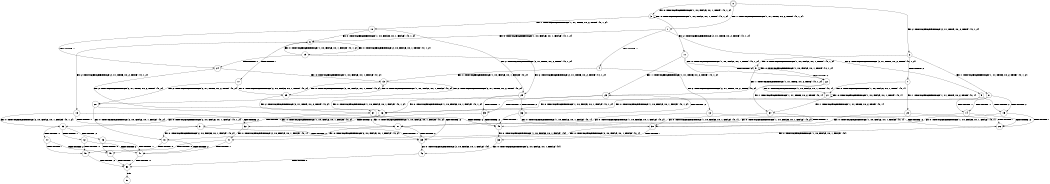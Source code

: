 digraph BCG {
size = "7, 10.5";
center = TRUE;
node [shape = circle];
0 [peripheries = 2];
0 -> 1 [label = "EX !1 !ATOMIC_EXCH_BRANCH (1, +1, TRUE, +0, 2, TRUE) !{0, 1, 2}"];
0 -> 2 [label = "EX !2 !ATOMIC_EXCH_BRANCH (2, +1, TRUE, +0, 2, TRUE) !{0, 1, 2}"];
0 -> 3 [label = "EX !0 !ATOMIC_EXCH_BRANCH (1, +0, FALSE, +0, 1, TRUE) !{0, 1, 2}"];
1 -> 4 [label = "TERMINATE !1"];
1 -> 5 [label = "EX !2 !ATOMIC_EXCH_BRANCH (2, +1, TRUE, +0, 2, TRUE) !{0, 1, 2}"];
1 -> 6 [label = "EX !0 !ATOMIC_EXCH_BRANCH (1, +0, FALSE, +0, 1, FALSE) !{0, 1, 2}"];
2 -> 7 [label = "TERMINATE !2"];
2 -> 8 [label = "EX !1 !ATOMIC_EXCH_BRANCH (1, +1, TRUE, +0, 2, TRUE) !{0, 1, 2}"];
2 -> 9 [label = "EX !0 !ATOMIC_EXCH_BRANCH (1, +0, FALSE, +0, 1, TRUE) !{0, 1, 2}"];
3 -> 10 [label = "EX !1 !ATOMIC_EXCH_BRANCH (1, +1, TRUE, +0, 2, TRUE) !{0, 1, 2}"];
3 -> 11 [label = "EX !2 !ATOMIC_EXCH_BRANCH (2, +1, TRUE, +0, 2, TRUE) !{0, 1, 2}"];
3 -> 3 [label = "EX !0 !ATOMIC_EXCH_BRANCH (1, +0, FALSE, +0, 1, TRUE) !{0, 1, 2}"];
4 -> 12 [label = "EX !2 !ATOMIC_EXCH_BRANCH (2, +1, TRUE, +0, 2, TRUE) !{0, 2}"];
4 -> 13 [label = "EX !0 !ATOMIC_EXCH_BRANCH (1, +0, FALSE, +0, 1, FALSE) !{0, 2}"];
5 -> 14 [label = "TERMINATE !1"];
5 -> 15 [label = "TERMINATE !2"];
5 -> 16 [label = "EX !0 !ATOMIC_EXCH_BRANCH (1, +0, FALSE, +0, 1, FALSE) !{0, 1, 2}"];
6 -> 17 [label = "TERMINATE !1"];
6 -> 18 [label = "EX !2 !ATOMIC_EXCH_BRANCH (2, +1, TRUE, +0, 2, TRUE) !{0, 1, 2}"];
6 -> 19 [label = "EX !0 !ATOMIC_EXCH_BRANCH (2, +0, FALSE, +0, 1, TRUE) !{0, 1, 2}"];
7 -> 20 [label = "EX !1 !ATOMIC_EXCH_BRANCH (1, +1, TRUE, +0, 2, TRUE) !{0, 1}"];
7 -> 21 [label = "EX !0 !ATOMIC_EXCH_BRANCH (1, +0, FALSE, +0, 1, TRUE) !{0, 1}"];
8 -> 14 [label = "TERMINATE !1"];
8 -> 15 [label = "TERMINATE !2"];
8 -> 16 [label = "EX !0 !ATOMIC_EXCH_BRANCH (1, +0, FALSE, +0, 1, FALSE) !{0, 1, 2}"];
9 -> 22 [label = "TERMINATE !2"];
9 -> 23 [label = "EX !1 !ATOMIC_EXCH_BRANCH (1, +1, TRUE, +0, 2, TRUE) !{0, 1, 2}"];
9 -> 9 [label = "EX !0 !ATOMIC_EXCH_BRANCH (1, +0, FALSE, +0, 1, TRUE) !{0, 1, 2}"];
10 -> 24 [label = "TERMINATE !1"];
10 -> 25 [label = "EX !2 !ATOMIC_EXCH_BRANCH (2, +1, TRUE, +0, 2, TRUE) !{0, 1, 2}"];
10 -> 6 [label = "EX !0 !ATOMIC_EXCH_BRANCH (1, +0, FALSE, +0, 1, FALSE) !{0, 1, 2}"];
11 -> 22 [label = "TERMINATE !2"];
11 -> 23 [label = "EX !1 !ATOMIC_EXCH_BRANCH (1, +1, TRUE, +0, 2, TRUE) !{0, 1, 2}"];
11 -> 9 [label = "EX !0 !ATOMIC_EXCH_BRANCH (1, +0, FALSE, +0, 1, TRUE) !{0, 1, 2}"];
12 -> 26 [label = "TERMINATE !2"];
12 -> 27 [label = "EX !0 !ATOMIC_EXCH_BRANCH (1, +0, FALSE, +0, 1, FALSE) !{0, 2}"];
13 -> 28 [label = "EX !2 !ATOMIC_EXCH_BRANCH (2, +1, TRUE, +0, 2, TRUE) !{0, 2}"];
13 -> 29 [label = "EX !0 !ATOMIC_EXCH_BRANCH (2, +0, FALSE, +0, 1, TRUE) !{0, 2}"];
14 -> 26 [label = "TERMINATE !2"];
14 -> 27 [label = "EX !0 !ATOMIC_EXCH_BRANCH (1, +0, FALSE, +0, 1, FALSE) !{0, 2}"];
15 -> 26 [label = "TERMINATE !1"];
15 -> 30 [label = "EX !0 !ATOMIC_EXCH_BRANCH (1, +0, FALSE, +0, 1, FALSE) !{0, 1}"];
16 -> 31 [label = "TERMINATE !1"];
16 -> 32 [label = "TERMINATE !2"];
16 -> 33 [label = "EX !0 !ATOMIC_EXCH_BRANCH (2, +0, FALSE, +0, 1, FALSE) !{0, 1, 2}"];
17 -> 28 [label = "EX !2 !ATOMIC_EXCH_BRANCH (2, +1, TRUE, +0, 2, TRUE) !{0, 2}"];
17 -> 29 [label = "EX !0 !ATOMIC_EXCH_BRANCH (2, +0, FALSE, +0, 1, TRUE) !{0, 2}"];
18 -> 31 [label = "TERMINATE !1"];
18 -> 32 [label = "TERMINATE !2"];
18 -> 33 [label = "EX !0 !ATOMIC_EXCH_BRANCH (2, +0, FALSE, +0, 1, FALSE) !{0, 1, 2}"];
19 -> 24 [label = "TERMINATE !1"];
19 -> 25 [label = "EX !2 !ATOMIC_EXCH_BRANCH (2, +1, TRUE, +0, 2, TRUE) !{0, 1, 2}"];
19 -> 6 [label = "EX !0 !ATOMIC_EXCH_BRANCH (1, +0, FALSE, +0, 1, FALSE) !{0, 1, 2}"];
20 -> 26 [label = "TERMINATE !1"];
20 -> 30 [label = "EX !0 !ATOMIC_EXCH_BRANCH (1, +0, FALSE, +0, 1, FALSE) !{0, 1}"];
21 -> 34 [label = "EX !1 !ATOMIC_EXCH_BRANCH (1, +1, TRUE, +0, 2, TRUE) !{0, 1}"];
21 -> 21 [label = "EX !0 !ATOMIC_EXCH_BRANCH (1, +0, FALSE, +0, 1, TRUE) !{0, 1}"];
22 -> 34 [label = "EX !1 !ATOMIC_EXCH_BRANCH (1, +1, TRUE, +0, 2, TRUE) !{0, 1}"];
22 -> 21 [label = "EX !0 !ATOMIC_EXCH_BRANCH (1, +0, FALSE, +0, 1, TRUE) !{0, 1}"];
23 -> 35 [label = "TERMINATE !1"];
23 -> 36 [label = "TERMINATE !2"];
23 -> 16 [label = "EX !0 !ATOMIC_EXCH_BRANCH (1, +0, FALSE, +0, 1, FALSE) !{0, 1, 2}"];
24 -> 37 [label = "EX !2 !ATOMIC_EXCH_BRANCH (2, +1, TRUE, +0, 2, TRUE) !{0, 2}"];
24 -> 13 [label = "EX !0 !ATOMIC_EXCH_BRANCH (1, +0, FALSE, +0, 1, FALSE) !{0, 2}"];
25 -> 35 [label = "TERMINATE !1"];
25 -> 36 [label = "TERMINATE !2"];
25 -> 16 [label = "EX !0 !ATOMIC_EXCH_BRANCH (1, +0, FALSE, +0, 1, FALSE) !{0, 1, 2}"];
26 -> 38 [label = "EX !0 !ATOMIC_EXCH_BRANCH (1, +0, FALSE, +0, 1, FALSE) !{0}"];
27 -> 39 [label = "TERMINATE !2"];
27 -> 40 [label = "EX !0 !ATOMIC_EXCH_BRANCH (2, +0, FALSE, +0, 1, FALSE) !{0, 2}"];
28 -> 39 [label = "TERMINATE !2"];
28 -> 40 [label = "EX !0 !ATOMIC_EXCH_BRANCH (2, +0, FALSE, +0, 1, FALSE) !{0, 2}"];
29 -> 37 [label = "EX !2 !ATOMIC_EXCH_BRANCH (2, +1, TRUE, +0, 2, TRUE) !{0, 2}"];
29 -> 13 [label = "EX !0 !ATOMIC_EXCH_BRANCH (1, +0, FALSE, +0, 1, FALSE) !{0, 2}"];
30 -> 39 [label = "TERMINATE !1"];
30 -> 41 [label = "EX !0 !ATOMIC_EXCH_BRANCH (2, +0, FALSE, +0, 1, FALSE) !{0, 1}"];
31 -> 39 [label = "TERMINATE !2"];
31 -> 40 [label = "EX !0 !ATOMIC_EXCH_BRANCH (2, +0, FALSE, +0, 1, FALSE) !{0, 2}"];
32 -> 39 [label = "TERMINATE !1"];
32 -> 41 [label = "EX !0 !ATOMIC_EXCH_BRANCH (2, +0, FALSE, +0, 1, FALSE) !{0, 1}"];
33 -> 42 [label = "TERMINATE !1"];
33 -> 43 [label = "TERMINATE !2"];
33 -> 44 [label = "TERMINATE !0"];
34 -> 45 [label = "TERMINATE !1"];
34 -> 30 [label = "EX !0 !ATOMIC_EXCH_BRANCH (1, +0, FALSE, +0, 1, FALSE) !{0, 1}"];
35 -> 45 [label = "TERMINATE !2"];
35 -> 27 [label = "EX !0 !ATOMIC_EXCH_BRANCH (1, +0, FALSE, +0, 1, FALSE) !{0, 2}"];
36 -> 45 [label = "TERMINATE !1"];
36 -> 30 [label = "EX !0 !ATOMIC_EXCH_BRANCH (1, +0, FALSE, +0, 1, FALSE) !{0, 1}"];
37 -> 45 [label = "TERMINATE !2"];
37 -> 27 [label = "EX !0 !ATOMIC_EXCH_BRANCH (1, +0, FALSE, +0, 1, FALSE) !{0, 2}"];
38 -> 46 [label = "EX !0 !ATOMIC_EXCH_BRANCH (2, +0, FALSE, +0, 1, FALSE) !{0}"];
39 -> 46 [label = "EX !0 !ATOMIC_EXCH_BRANCH (2, +0, FALSE, +0, 1, FALSE) !{0}"];
40 -> 47 [label = "TERMINATE !2"];
40 -> 48 [label = "TERMINATE !0"];
41 -> 47 [label = "TERMINATE !1"];
41 -> 49 [label = "TERMINATE !0"];
42 -> 47 [label = "TERMINATE !2"];
42 -> 48 [label = "TERMINATE !0"];
43 -> 47 [label = "TERMINATE !1"];
43 -> 49 [label = "TERMINATE !0"];
44 -> 48 [label = "TERMINATE !1"];
44 -> 49 [label = "TERMINATE !2"];
45 -> 38 [label = "EX !0 !ATOMIC_EXCH_BRANCH (1, +0, FALSE, +0, 1, FALSE) !{0}"];
46 -> 50 [label = "TERMINATE !0"];
47 -> 50 [label = "TERMINATE !0"];
48 -> 50 [label = "TERMINATE !2"];
49 -> 50 [label = "TERMINATE !1"];
50 -> 51 [label = "exit"];
}
